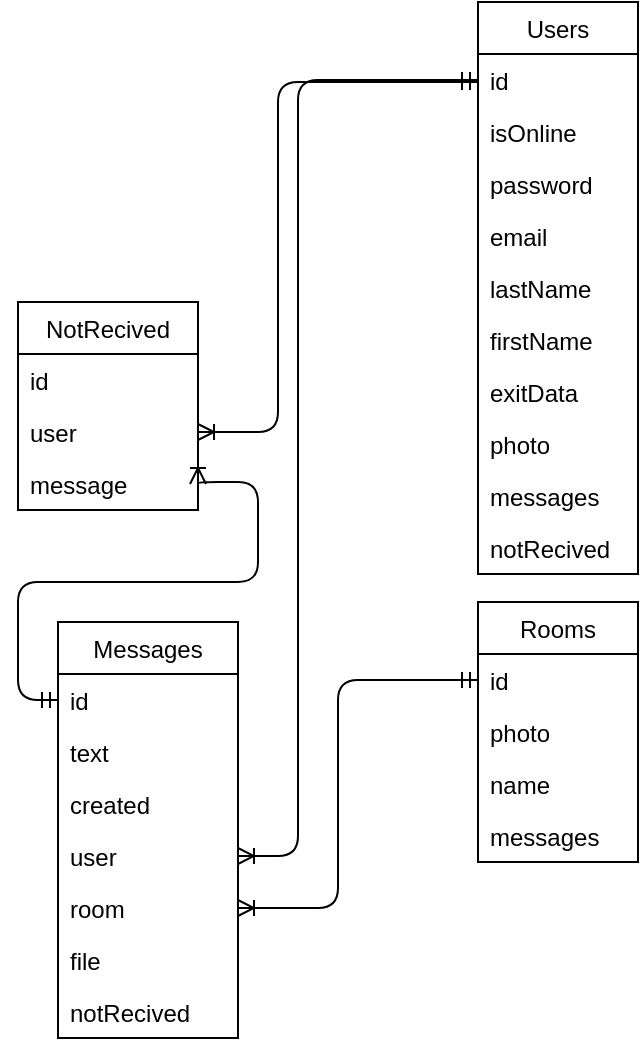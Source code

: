 <mxfile version="15.0.3" type="device"><diagram id="flLPrsJDxj65zPxc9lPy" name="Page-1"><mxGraphModel dx="782" dy="1558" grid="1" gridSize="10" guides="1" tooltips="1" connect="1" arrows="1" fold="1" page="1" pageScale="1" pageWidth="827" pageHeight="1169" math="0" shadow="0"><root><mxCell id="0"/><mxCell id="1" parent="0"/><mxCell id="6dCLjw4nq2Yr_XzxkQZN-1" value="Rooms" style="swimlane;fontStyle=0;childLayout=stackLayout;horizontal=1;startSize=26;horizontalStack=0;resizeParent=1;resizeParentMax=0;resizeLast=0;collapsible=1;marginBottom=0;" parent="1" vertex="1"><mxGeometry x="560" y="30" width="80" height="130" as="geometry"/></mxCell><mxCell id="6dCLjw4nq2Yr_XzxkQZN-2" value="id" style="text;strokeColor=none;fillColor=none;align=left;verticalAlign=top;spacingLeft=4;spacingRight=4;overflow=hidden;rotatable=0;points=[[0,0.5],[1,0.5]];portConstraint=eastwest;" parent="6dCLjw4nq2Yr_XzxkQZN-1" vertex="1"><mxGeometry y="26" width="80" height="26" as="geometry"/></mxCell><mxCell id="6dCLjw4nq2Yr_XzxkQZN-3" value="photo" style="text;strokeColor=none;fillColor=none;align=left;verticalAlign=top;spacingLeft=4;spacingRight=4;overflow=hidden;rotatable=0;points=[[0,0.5],[1,0.5]];portConstraint=eastwest;" parent="6dCLjw4nq2Yr_XzxkQZN-1" vertex="1"><mxGeometry y="52" width="80" height="26" as="geometry"/></mxCell><mxCell id="6dCLjw4nq2Yr_XzxkQZN-4" value="name" style="text;strokeColor=none;fillColor=none;align=left;verticalAlign=top;spacingLeft=4;spacingRight=4;overflow=hidden;rotatable=0;points=[[0,0.5],[1,0.5]];portConstraint=eastwest;" parent="6dCLjw4nq2Yr_XzxkQZN-1" vertex="1"><mxGeometry y="78" width="80" height="26" as="geometry"/></mxCell><mxCell id="_PzFfIA6K_QrqpHWTTqn-6" value="messages" style="text;strokeColor=none;fillColor=none;align=left;verticalAlign=top;spacingLeft=4;spacingRight=4;overflow=hidden;rotatable=0;points=[[0,0.5],[1,0.5]];portConstraint=eastwest;" vertex="1" parent="6dCLjw4nq2Yr_XzxkQZN-1"><mxGeometry y="104" width="80" height="26" as="geometry"/></mxCell><mxCell id="6dCLjw4nq2Yr_XzxkQZN-5" value="Users" style="swimlane;fontStyle=0;childLayout=stackLayout;horizontal=1;startSize=26;horizontalStack=0;resizeParent=1;resizeParentMax=0;resizeLast=0;collapsible=1;marginBottom=0;" parent="1" vertex="1"><mxGeometry x="560" y="-270" width="80" height="286" as="geometry"/></mxCell><mxCell id="6dCLjw4nq2Yr_XzxkQZN-6" value="id" style="text;strokeColor=none;fillColor=none;align=left;verticalAlign=top;spacingLeft=4;spacingRight=4;overflow=hidden;rotatable=0;points=[[0,0.5],[1,0.5]];portConstraint=eastwest;" parent="6dCLjw4nq2Yr_XzxkQZN-5" vertex="1"><mxGeometry y="26" width="80" height="26" as="geometry"/></mxCell><mxCell id="6dCLjw4nq2Yr_XzxkQZN-7" value="isOnline" style="text;strokeColor=none;fillColor=none;align=left;verticalAlign=top;spacingLeft=4;spacingRight=4;overflow=hidden;rotatable=0;points=[[0,0.5],[1,0.5]];portConstraint=eastwest;" parent="6dCLjw4nq2Yr_XzxkQZN-5" vertex="1"><mxGeometry y="52" width="80" height="26" as="geometry"/></mxCell><mxCell id="6dCLjw4nq2Yr_XzxkQZN-8" value="password" style="text;strokeColor=none;fillColor=none;align=left;verticalAlign=top;spacingLeft=4;spacingRight=4;overflow=hidden;rotatable=0;points=[[0,0.5],[1,0.5]];portConstraint=eastwest;" parent="6dCLjw4nq2Yr_XzxkQZN-5" vertex="1"><mxGeometry y="78" width="80" height="26" as="geometry"/></mxCell><mxCell id="6dCLjw4nq2Yr_XzxkQZN-36" value="email" style="text;strokeColor=none;fillColor=none;align=left;verticalAlign=top;spacingLeft=4;spacingRight=4;overflow=hidden;rotatable=0;points=[[0,0.5],[1,0.5]];portConstraint=eastwest;" parent="6dCLjw4nq2Yr_XzxkQZN-5" vertex="1"><mxGeometry y="104" width="80" height="26" as="geometry"/></mxCell><mxCell id="6dCLjw4nq2Yr_XzxkQZN-37" value="lastName" style="text;strokeColor=none;fillColor=none;align=left;verticalAlign=top;spacingLeft=4;spacingRight=4;overflow=hidden;rotatable=0;points=[[0,0.5],[1,0.5]];portConstraint=eastwest;" parent="6dCLjw4nq2Yr_XzxkQZN-5" vertex="1"><mxGeometry y="130" width="80" height="26" as="geometry"/></mxCell><mxCell id="6dCLjw4nq2Yr_XzxkQZN-38" value="firstName" style="text;strokeColor=none;fillColor=none;align=left;verticalAlign=top;spacingLeft=4;spacingRight=4;overflow=hidden;rotatable=0;points=[[0,0.5],[1,0.5]];portConstraint=eastwest;" parent="6dCLjw4nq2Yr_XzxkQZN-5" vertex="1"><mxGeometry y="156" width="80" height="26" as="geometry"/></mxCell><mxCell id="6dCLjw4nq2Yr_XzxkQZN-39" value="exitData" style="text;strokeColor=none;fillColor=none;align=left;verticalAlign=top;spacingLeft=4;spacingRight=4;overflow=hidden;rotatable=0;points=[[0,0.5],[1,0.5]];portConstraint=eastwest;" parent="6dCLjw4nq2Yr_XzxkQZN-5" vertex="1"><mxGeometry y="182" width="80" height="26" as="geometry"/></mxCell><mxCell id="6dCLjw4nq2Yr_XzxkQZN-40" value="photo" style="text;strokeColor=none;fillColor=none;align=left;verticalAlign=top;spacingLeft=4;spacingRight=4;overflow=hidden;rotatable=0;points=[[0,0.5],[1,0.5]];portConstraint=eastwest;" parent="6dCLjw4nq2Yr_XzxkQZN-5" vertex="1"><mxGeometry y="208" width="80" height="26" as="geometry"/></mxCell><mxCell id="_PzFfIA6K_QrqpHWTTqn-1" value="messages" style="text;strokeColor=none;fillColor=none;align=left;verticalAlign=top;spacingLeft=4;spacingRight=4;overflow=hidden;rotatable=0;points=[[0,0.5],[1,0.5]];portConstraint=eastwest;" vertex="1" parent="6dCLjw4nq2Yr_XzxkQZN-5"><mxGeometry y="234" width="80" height="26" as="geometry"/></mxCell><mxCell id="_PzFfIA6K_QrqpHWTTqn-3" value="notRecived" style="text;strokeColor=none;fillColor=none;align=left;verticalAlign=top;spacingLeft=4;spacingRight=4;overflow=hidden;rotatable=0;points=[[0,0.5],[1,0.5]];portConstraint=eastwest;" vertex="1" parent="6dCLjw4nq2Yr_XzxkQZN-5"><mxGeometry y="260" width="80" height="26" as="geometry"/></mxCell><mxCell id="6dCLjw4nq2Yr_XzxkQZN-9" value="Messages" style="swimlane;fontStyle=0;childLayout=stackLayout;horizontal=1;startSize=26;horizontalStack=0;resizeParent=1;resizeParentMax=0;resizeLast=0;collapsible=1;marginBottom=0;" parent="1" vertex="1"><mxGeometry x="350" y="40" width="90" height="208" as="geometry"/></mxCell><mxCell id="6dCLjw4nq2Yr_XzxkQZN-10" value="id" style="text;strokeColor=none;fillColor=none;align=left;verticalAlign=top;spacingLeft=4;spacingRight=4;overflow=hidden;rotatable=0;points=[[0,0.5],[1,0.5]];portConstraint=eastwest;" parent="6dCLjw4nq2Yr_XzxkQZN-9" vertex="1"><mxGeometry y="26" width="90" height="26" as="geometry"/></mxCell><mxCell id="6dCLjw4nq2Yr_XzxkQZN-11" value="text" style="text;strokeColor=none;fillColor=none;align=left;verticalAlign=top;spacingLeft=4;spacingRight=4;overflow=hidden;rotatable=0;points=[[0,0.5],[1,0.5]];portConstraint=eastwest;" parent="6dCLjw4nq2Yr_XzxkQZN-9" vertex="1"><mxGeometry y="52" width="90" height="26" as="geometry"/></mxCell><mxCell id="6dCLjw4nq2Yr_XzxkQZN-25" value="created" style="text;strokeColor=none;fillColor=none;align=left;verticalAlign=top;spacingLeft=4;spacingRight=4;overflow=hidden;rotatable=0;points=[[0,0.5],[1,0.5]];portConstraint=eastwest;" parent="6dCLjw4nq2Yr_XzxkQZN-9" vertex="1"><mxGeometry y="78" width="90" height="26" as="geometry"/></mxCell><mxCell id="6dCLjw4nq2Yr_XzxkQZN-12" value="user" style="text;strokeColor=none;fillColor=none;align=left;verticalAlign=top;spacingLeft=4;spacingRight=4;overflow=hidden;rotatable=0;points=[[0,0.5],[1,0.5]];portConstraint=eastwest;" parent="6dCLjw4nq2Yr_XzxkQZN-9" vertex="1"><mxGeometry y="104" width="90" height="26" as="geometry"/></mxCell><mxCell id="_PzFfIA6K_QrqpHWTTqn-4" value="room" style="text;strokeColor=none;fillColor=none;align=left;verticalAlign=top;spacingLeft=4;spacingRight=4;overflow=hidden;rotatable=0;points=[[0,0.5],[1,0.5]];portConstraint=eastwest;" vertex="1" parent="6dCLjw4nq2Yr_XzxkQZN-9"><mxGeometry y="130" width="90" height="26" as="geometry"/></mxCell><mxCell id="6dCLjw4nq2Yr_XzxkQZN-26" value="file" style="text;strokeColor=none;fillColor=none;align=left;verticalAlign=top;spacingLeft=4;spacingRight=4;overflow=hidden;rotatable=0;points=[[0,0.5],[1,0.5]];portConstraint=eastwest;" parent="6dCLjw4nq2Yr_XzxkQZN-9" vertex="1"><mxGeometry y="156" width="90" height="26" as="geometry"/></mxCell><mxCell id="_PzFfIA6K_QrqpHWTTqn-5" value="notRecived" style="text;strokeColor=none;fillColor=none;align=left;verticalAlign=top;spacingLeft=4;spacingRight=4;overflow=hidden;rotatable=0;points=[[0,0.5],[1,0.5]];portConstraint=eastwest;" vertex="1" parent="6dCLjw4nq2Yr_XzxkQZN-9"><mxGeometry y="182" width="90" height="26" as="geometry"/></mxCell><mxCell id="6dCLjw4nq2Yr_XzxkQZN-32" value="NotRecived" style="swimlane;fontStyle=0;childLayout=stackLayout;horizontal=1;startSize=26;horizontalStack=0;resizeParent=1;resizeParentMax=0;resizeLast=0;collapsible=1;marginBottom=0;" parent="1" vertex="1"><mxGeometry x="330" y="-120" width="90" height="104" as="geometry"/></mxCell><mxCell id="6dCLjw4nq2Yr_XzxkQZN-33" value="id" style="text;strokeColor=none;fillColor=none;align=left;verticalAlign=top;spacingLeft=4;spacingRight=4;overflow=hidden;rotatable=0;points=[[0,0.5],[1,0.5]];portConstraint=eastwest;" parent="6dCLjw4nq2Yr_XzxkQZN-32" vertex="1"><mxGeometry y="26" width="90" height="26" as="geometry"/></mxCell><mxCell id="6dCLjw4nq2Yr_XzxkQZN-34" value="user" style="text;strokeColor=none;fillColor=none;align=left;verticalAlign=top;spacingLeft=4;spacingRight=4;overflow=hidden;rotatable=0;points=[[0,0.5],[1,0.5]];portConstraint=eastwest;" parent="6dCLjw4nq2Yr_XzxkQZN-32" vertex="1"><mxGeometry y="52" width="90" height="26" as="geometry"/></mxCell><mxCell id="6dCLjw4nq2Yr_XzxkQZN-47" value="message" style="text;strokeColor=none;fillColor=none;align=left;verticalAlign=top;spacingLeft=4;spacingRight=4;overflow=hidden;rotatable=0;points=[[0,0.5],[1,0.5]];portConstraint=eastwest;" parent="6dCLjw4nq2Yr_XzxkQZN-32" vertex="1"><mxGeometry y="78" width="90" height="26" as="geometry"/></mxCell><mxCell id="6dCLjw4nq2Yr_XzxkQZN-45" value="" style="edgeStyle=orthogonalEdgeStyle;fontSize=12;html=1;endArrow=ERoneToMany;startArrow=ERmandOne;exitX=0;exitY=0.5;exitDx=0;exitDy=0;entryX=1;entryY=0.5;entryDx=0;entryDy=0;" parent="1" source="6dCLjw4nq2Yr_XzxkQZN-2" target="_PzFfIA6K_QrqpHWTTqn-4" edge="1"><mxGeometry width="100" height="100" relative="1" as="geometry"><mxPoint x="550" y="114" as="sourcePoint"/><mxPoint x="460" y="91" as="targetPoint"/><Array as="points"><mxPoint x="490" y="69"/><mxPoint x="490" y="183"/></Array></mxGeometry></mxCell><mxCell id="6dCLjw4nq2Yr_XzxkQZN-46" value="" style="edgeStyle=orthogonalEdgeStyle;fontSize=12;html=1;endArrow=ERoneToMany;startArrow=ERmandOne;entryX=1;entryY=0.5;entryDx=0;entryDy=0;" parent="1" target="6dCLjw4nq2Yr_XzxkQZN-34" edge="1"><mxGeometry width="100" height="100" relative="1" as="geometry"><mxPoint x="560" y="-230" as="sourcePoint"/><mxPoint x="280" y="-18" as="targetPoint"/><Array as="points"><mxPoint x="460" y="-230"/><mxPoint x="460" y="-55"/></Array></mxGeometry></mxCell><mxCell id="6dCLjw4nq2Yr_XzxkQZN-48" value="" style="edgeStyle=orthogonalEdgeStyle;fontSize=12;html=1;endArrow=ERoneToMany;startArrow=ERmandOne;exitX=0;exitY=0.5;exitDx=0;exitDy=0;entryX=1;entryY=0.5;entryDx=0;entryDy=0;" parent="1" source="6dCLjw4nq2Yr_XzxkQZN-6" target="6dCLjw4nq2Yr_XzxkQZN-12" edge="1"><mxGeometry width="100" height="100" relative="1" as="geometry"><mxPoint x="390" y="39" as="sourcePoint"/><mxPoint x="310" y="150" as="targetPoint"/><Array as="points"><mxPoint x="470" y="-231"/><mxPoint x="470" y="157"/></Array></mxGeometry></mxCell><mxCell id="6dCLjw4nq2Yr_XzxkQZN-49" value="" style="edgeStyle=orthogonalEdgeStyle;fontSize=12;html=1;endArrow=ERoneToMany;startArrow=ERmandOne;exitX=0;exitY=0.5;exitDx=0;exitDy=0;entryX=1;entryY=0.5;entryDx=0;entryDy=0;" parent="1" source="6dCLjw4nq2Yr_XzxkQZN-10" target="6dCLjw4nq2Yr_XzxkQZN-47" edge="1"><mxGeometry width="100" height="100" relative="1" as="geometry"><mxPoint x="170" y="90" as="sourcePoint"/><mxPoint x="90" y="234.0" as="targetPoint"/><Array as="points"><mxPoint x="330" y="79"/><mxPoint x="330" y="20"/><mxPoint x="450" y="20"/><mxPoint x="450" y="-30"/></Array></mxGeometry></mxCell></root></mxGraphModel></diagram></mxfile>